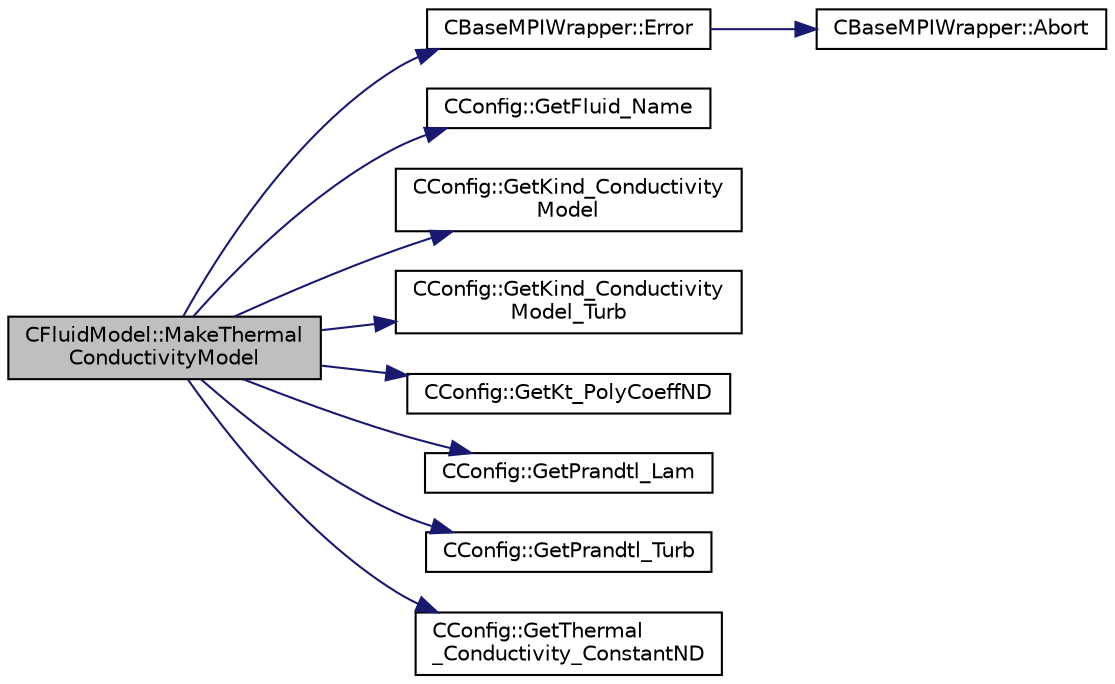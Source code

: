 digraph "CFluidModel::MakeThermalConductivityModel"
{
 // LATEX_PDF_SIZE
  edge [fontname="Helvetica",fontsize="10",labelfontname="Helvetica",labelfontsize="10"];
  node [fontname="Helvetica",fontsize="10",shape=record];
  rankdir="LR";
  Node1 [label="CFluidModel::MakeThermal\lConductivityModel",height=0.2,width=0.4,color="black", fillcolor="grey75", style="filled", fontcolor="black",tooltip="Instantiate the right type of conductivity model based on config."];
  Node1 -> Node2 [color="midnightblue",fontsize="10",style="solid",fontname="Helvetica"];
  Node2 [label="CBaseMPIWrapper::Error",height=0.2,width=0.4,color="black", fillcolor="white", style="filled",URL="$classCBaseMPIWrapper.html#a04457c47629bda56704e6a8804833eeb",tooltip=" "];
  Node2 -> Node3 [color="midnightblue",fontsize="10",style="solid",fontname="Helvetica"];
  Node3 [label="CBaseMPIWrapper::Abort",height=0.2,width=0.4,color="black", fillcolor="white", style="filled",URL="$classCBaseMPIWrapper.html#af7297d861dca86b45cf561b6ab642e8f",tooltip=" "];
  Node1 -> Node4 [color="midnightblue",fontsize="10",style="solid",fontname="Helvetica"];
  Node4 [label="CConfig::GetFluid_Name",height=0.2,width=0.4,color="black", fillcolor="white", style="filled",URL="$classCConfig.html#abcea1b740b0b907b5db34c01de6e74d6",tooltip="Returns the name of the fluid we are using in CoolProp."];
  Node1 -> Node5 [color="midnightblue",fontsize="10",style="solid",fontname="Helvetica"];
  Node5 [label="CConfig::GetKind_Conductivity\lModel",height=0.2,width=0.4,color="black", fillcolor="white", style="filled",URL="$classCConfig.html#acd8ad5627f0ef500dddc707b7e298527",tooltip="Get the value of the thermal conductivity model."];
  Node1 -> Node6 [color="midnightblue",fontsize="10",style="solid",fontname="Helvetica"];
  Node6 [label="CConfig::GetKind_Conductivity\lModel_Turb",height=0.2,width=0.4,color="black", fillcolor="white", style="filled",URL="$classCConfig.html#aa7f1bd98e97759c6bf1a5fb1cce7ab49",tooltip="Get the value of the turbulent thermal conductivity model."];
  Node1 -> Node7 [color="midnightblue",fontsize="10",style="solid",fontname="Helvetica"];
  Node7 [label="CConfig::GetKt_PolyCoeffND",height=0.2,width=0.4,color="black", fillcolor="white", style="filled",URL="$classCConfig.html#aafd61b148ed51feef90e5518ed0a0c38",tooltip="Get the temperature polynomial coefficient for thermal conductivity."];
  Node1 -> Node8 [color="midnightblue",fontsize="10",style="solid",fontname="Helvetica"];
  Node8 [label="CConfig::GetPrandtl_Lam",height=0.2,width=0.4,color="black", fillcolor="white", style="filled",URL="$classCConfig.html#a502035c2b049606186e11e01b7df626a",tooltip="Get the value of the laminar Prandtl number."];
  Node1 -> Node9 [color="midnightblue",fontsize="10",style="solid",fontname="Helvetica"];
  Node9 [label="CConfig::GetPrandtl_Turb",height=0.2,width=0.4,color="black", fillcolor="white", style="filled",URL="$classCConfig.html#a4b89ad15fa82f93ca8ccfe945e2c14a7",tooltip="Get the value of the turbulent Prandtl number."];
  Node1 -> Node10 [color="midnightblue",fontsize="10",style="solid",fontname="Helvetica"];
  Node10 [label="CConfig::GetThermal\l_Conductivity_ConstantND",height=0.2,width=0.4,color="black", fillcolor="white", style="filled",URL="$classCConfig.html#a9b6516947c8242185bb1d29e3e5e3854",tooltip="Get the value of the non-dimensional thermal conductivity."];
}
